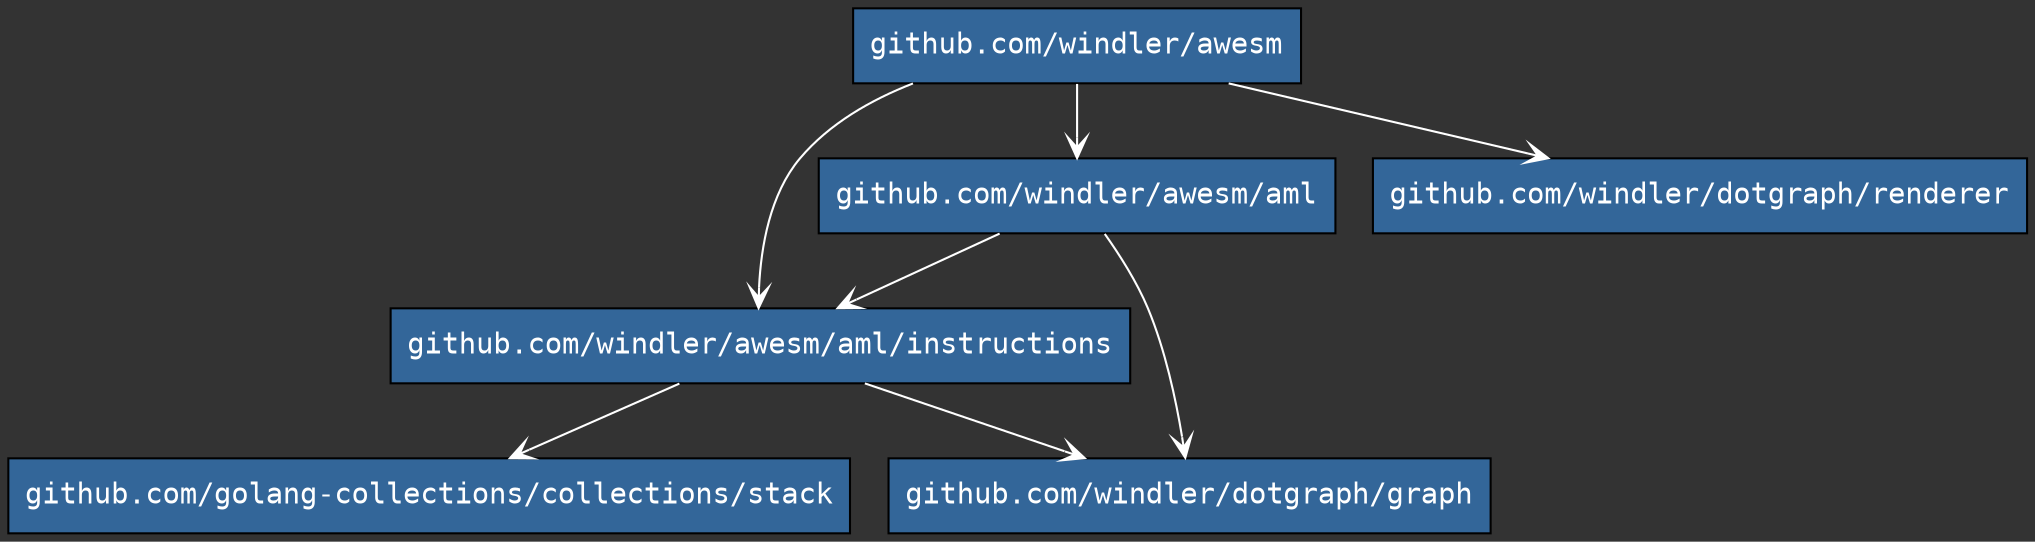 digraph godepg {
graph [bgcolor="#333333"]
node [style="filled" fontcolor="white" fontname="Courier" shape="rectangle" fillcolor="#336699"]
edge [arrowhead="open" color="white" fontcolor="white" splines="curved"]
"github.com/windler/awesm"
"github.com/windler/awesm"->"github.com/windler/awesm/aml"
"github.com/windler/awesm"->"github.com/windler/awesm/aml/instructions"
"github.com/windler/awesm"->"github.com/windler/dotgraph/renderer"
"github.com/windler/awesm/aml"
"github.com/windler/awesm/aml"->"github.com/windler/awesm/aml/instructions"
"github.com/windler/awesm/aml"->"github.com/windler/dotgraph/graph"
"github.com/windler/awesm/aml/instructions"
"github.com/windler/awesm/aml/instructions"->"github.com/golang-collections/collections/stack"
"github.com/windler/awesm/aml/instructions"->"github.com/windler/dotgraph/graph"
}